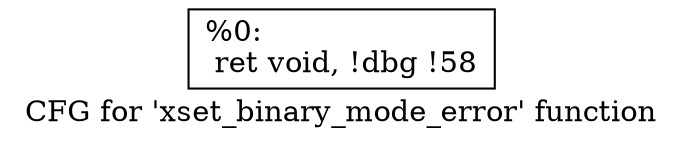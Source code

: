 digraph "CFG for 'xset_binary_mode_error' function" {
	label="CFG for 'xset_binary_mode_error' function";

	Node0x1fdc650 [shape=record,label="{%0:\l  ret void, !dbg !58\l}"];
}
